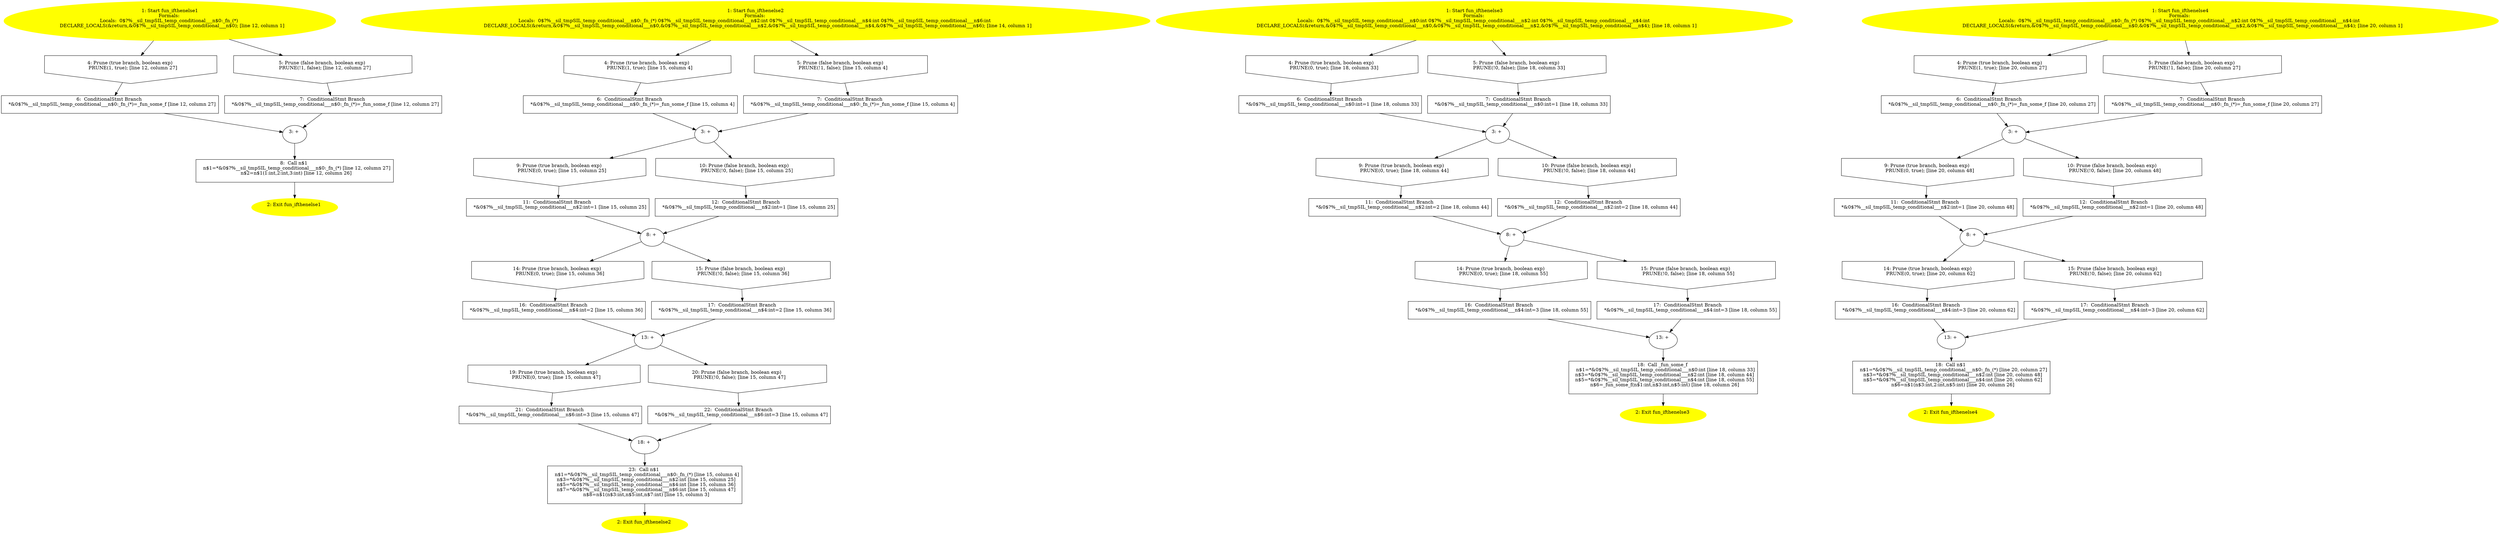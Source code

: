 /* @generated */
digraph cfg {
"fun_ifthenelse1.6d810dc9f25b2ded52969d35a73b5fb3_1" [label="1: Start fun_ifthenelse1\nFormals: \nLocals:  0$?%__sil_tmpSIL_temp_conditional___n$0:_fn_(*) \n   DECLARE_LOCALS(&return,&0$?%__sil_tmpSIL_temp_conditional___n$0); [line 12, column 1]\n " color=yellow style=filled]
	

	 "fun_ifthenelse1.6d810dc9f25b2ded52969d35a73b5fb3_1" -> "fun_ifthenelse1.6d810dc9f25b2ded52969d35a73b5fb3_4" ;
	 "fun_ifthenelse1.6d810dc9f25b2ded52969d35a73b5fb3_1" -> "fun_ifthenelse1.6d810dc9f25b2ded52969d35a73b5fb3_5" ;
"fun_ifthenelse1.6d810dc9f25b2ded52969d35a73b5fb3_2" [label="2: Exit fun_ifthenelse1 \n  " color=yellow style=filled]
	

"fun_ifthenelse1.6d810dc9f25b2ded52969d35a73b5fb3_3" [label="3: + \n  " ]
	

	 "fun_ifthenelse1.6d810dc9f25b2ded52969d35a73b5fb3_3" -> "fun_ifthenelse1.6d810dc9f25b2ded52969d35a73b5fb3_8" ;
"fun_ifthenelse1.6d810dc9f25b2ded52969d35a73b5fb3_4" [label="4: Prune (true branch, boolean exp) \n   PRUNE(1, true); [line 12, column 27]\n " shape="invhouse"]
	

	 "fun_ifthenelse1.6d810dc9f25b2ded52969d35a73b5fb3_4" -> "fun_ifthenelse1.6d810dc9f25b2ded52969d35a73b5fb3_6" ;
"fun_ifthenelse1.6d810dc9f25b2ded52969d35a73b5fb3_5" [label="5: Prune (false branch, boolean exp) \n   PRUNE(!1, false); [line 12, column 27]\n " shape="invhouse"]
	

	 "fun_ifthenelse1.6d810dc9f25b2ded52969d35a73b5fb3_5" -> "fun_ifthenelse1.6d810dc9f25b2ded52969d35a73b5fb3_7" ;
"fun_ifthenelse1.6d810dc9f25b2ded52969d35a73b5fb3_6" [label="6:  ConditionalStmt Branch \n   *&0$?%__sil_tmpSIL_temp_conditional___n$0:_fn_(*)=_fun_some_f [line 12, column 27]\n " shape="box"]
	

	 "fun_ifthenelse1.6d810dc9f25b2ded52969d35a73b5fb3_6" -> "fun_ifthenelse1.6d810dc9f25b2ded52969d35a73b5fb3_3" ;
"fun_ifthenelse1.6d810dc9f25b2ded52969d35a73b5fb3_7" [label="7:  ConditionalStmt Branch \n   *&0$?%__sil_tmpSIL_temp_conditional___n$0:_fn_(*)=_fun_some_f [line 12, column 27]\n " shape="box"]
	

	 "fun_ifthenelse1.6d810dc9f25b2ded52969d35a73b5fb3_7" -> "fun_ifthenelse1.6d810dc9f25b2ded52969d35a73b5fb3_3" ;
"fun_ifthenelse1.6d810dc9f25b2ded52969d35a73b5fb3_8" [label="8:  Call n$1 \n   n$1=*&0$?%__sil_tmpSIL_temp_conditional___n$0:_fn_(*) [line 12, column 27]\n  n$2=n$1(1:int,2:int,3:int) [line 12, column 26]\n " shape="box"]
	

	 "fun_ifthenelse1.6d810dc9f25b2ded52969d35a73b5fb3_8" -> "fun_ifthenelse1.6d810dc9f25b2ded52969d35a73b5fb3_2" ;
"fun_ifthenelse2.d4d0fea4695ba22ddab12e33d11e81f2_1" [label="1: Start fun_ifthenelse2\nFormals: \nLocals:  0$?%__sil_tmpSIL_temp_conditional___n$0:_fn_(*) 0$?%__sil_tmpSIL_temp_conditional___n$2:int 0$?%__sil_tmpSIL_temp_conditional___n$4:int 0$?%__sil_tmpSIL_temp_conditional___n$6:int \n   DECLARE_LOCALS(&return,&0$?%__sil_tmpSIL_temp_conditional___n$0,&0$?%__sil_tmpSIL_temp_conditional___n$2,&0$?%__sil_tmpSIL_temp_conditional___n$4,&0$?%__sil_tmpSIL_temp_conditional___n$6); [line 14, column 1]\n " color=yellow style=filled]
	

	 "fun_ifthenelse2.d4d0fea4695ba22ddab12e33d11e81f2_1" -> "fun_ifthenelse2.d4d0fea4695ba22ddab12e33d11e81f2_4" ;
	 "fun_ifthenelse2.d4d0fea4695ba22ddab12e33d11e81f2_1" -> "fun_ifthenelse2.d4d0fea4695ba22ddab12e33d11e81f2_5" ;
"fun_ifthenelse2.d4d0fea4695ba22ddab12e33d11e81f2_2" [label="2: Exit fun_ifthenelse2 \n  " color=yellow style=filled]
	

"fun_ifthenelse2.d4d0fea4695ba22ddab12e33d11e81f2_3" [label="3: + \n  " ]
	

	 "fun_ifthenelse2.d4d0fea4695ba22ddab12e33d11e81f2_3" -> "fun_ifthenelse2.d4d0fea4695ba22ddab12e33d11e81f2_9" ;
	 "fun_ifthenelse2.d4d0fea4695ba22ddab12e33d11e81f2_3" -> "fun_ifthenelse2.d4d0fea4695ba22ddab12e33d11e81f2_10" ;
"fun_ifthenelse2.d4d0fea4695ba22ddab12e33d11e81f2_4" [label="4: Prune (true branch, boolean exp) \n   PRUNE(1, true); [line 15, column 4]\n " shape="invhouse"]
	

	 "fun_ifthenelse2.d4d0fea4695ba22ddab12e33d11e81f2_4" -> "fun_ifthenelse2.d4d0fea4695ba22ddab12e33d11e81f2_6" ;
"fun_ifthenelse2.d4d0fea4695ba22ddab12e33d11e81f2_5" [label="5: Prune (false branch, boolean exp) \n   PRUNE(!1, false); [line 15, column 4]\n " shape="invhouse"]
	

	 "fun_ifthenelse2.d4d0fea4695ba22ddab12e33d11e81f2_5" -> "fun_ifthenelse2.d4d0fea4695ba22ddab12e33d11e81f2_7" ;
"fun_ifthenelse2.d4d0fea4695ba22ddab12e33d11e81f2_6" [label="6:  ConditionalStmt Branch \n   *&0$?%__sil_tmpSIL_temp_conditional___n$0:_fn_(*)=_fun_some_f [line 15, column 4]\n " shape="box"]
	

	 "fun_ifthenelse2.d4d0fea4695ba22ddab12e33d11e81f2_6" -> "fun_ifthenelse2.d4d0fea4695ba22ddab12e33d11e81f2_3" ;
"fun_ifthenelse2.d4d0fea4695ba22ddab12e33d11e81f2_7" [label="7:  ConditionalStmt Branch \n   *&0$?%__sil_tmpSIL_temp_conditional___n$0:_fn_(*)=_fun_some_f [line 15, column 4]\n " shape="box"]
	

	 "fun_ifthenelse2.d4d0fea4695ba22ddab12e33d11e81f2_7" -> "fun_ifthenelse2.d4d0fea4695ba22ddab12e33d11e81f2_3" ;
"fun_ifthenelse2.d4d0fea4695ba22ddab12e33d11e81f2_8" [label="8: + \n  " ]
	

	 "fun_ifthenelse2.d4d0fea4695ba22ddab12e33d11e81f2_8" -> "fun_ifthenelse2.d4d0fea4695ba22ddab12e33d11e81f2_14" ;
	 "fun_ifthenelse2.d4d0fea4695ba22ddab12e33d11e81f2_8" -> "fun_ifthenelse2.d4d0fea4695ba22ddab12e33d11e81f2_15" ;
"fun_ifthenelse2.d4d0fea4695ba22ddab12e33d11e81f2_9" [label="9: Prune (true branch, boolean exp) \n   PRUNE(0, true); [line 15, column 25]\n " shape="invhouse"]
	

	 "fun_ifthenelse2.d4d0fea4695ba22ddab12e33d11e81f2_9" -> "fun_ifthenelse2.d4d0fea4695ba22ddab12e33d11e81f2_11" ;
"fun_ifthenelse2.d4d0fea4695ba22ddab12e33d11e81f2_10" [label="10: Prune (false branch, boolean exp) \n   PRUNE(!0, false); [line 15, column 25]\n " shape="invhouse"]
	

	 "fun_ifthenelse2.d4d0fea4695ba22ddab12e33d11e81f2_10" -> "fun_ifthenelse2.d4d0fea4695ba22ddab12e33d11e81f2_12" ;
"fun_ifthenelse2.d4d0fea4695ba22ddab12e33d11e81f2_11" [label="11:  ConditionalStmt Branch \n   *&0$?%__sil_tmpSIL_temp_conditional___n$2:int=1 [line 15, column 25]\n " shape="box"]
	

	 "fun_ifthenelse2.d4d0fea4695ba22ddab12e33d11e81f2_11" -> "fun_ifthenelse2.d4d0fea4695ba22ddab12e33d11e81f2_8" ;
"fun_ifthenelse2.d4d0fea4695ba22ddab12e33d11e81f2_12" [label="12:  ConditionalStmt Branch \n   *&0$?%__sil_tmpSIL_temp_conditional___n$2:int=1 [line 15, column 25]\n " shape="box"]
	

	 "fun_ifthenelse2.d4d0fea4695ba22ddab12e33d11e81f2_12" -> "fun_ifthenelse2.d4d0fea4695ba22ddab12e33d11e81f2_8" ;
"fun_ifthenelse2.d4d0fea4695ba22ddab12e33d11e81f2_13" [label="13: + \n  " ]
	

	 "fun_ifthenelse2.d4d0fea4695ba22ddab12e33d11e81f2_13" -> "fun_ifthenelse2.d4d0fea4695ba22ddab12e33d11e81f2_19" ;
	 "fun_ifthenelse2.d4d0fea4695ba22ddab12e33d11e81f2_13" -> "fun_ifthenelse2.d4d0fea4695ba22ddab12e33d11e81f2_20" ;
"fun_ifthenelse2.d4d0fea4695ba22ddab12e33d11e81f2_14" [label="14: Prune (true branch, boolean exp) \n   PRUNE(0, true); [line 15, column 36]\n " shape="invhouse"]
	

	 "fun_ifthenelse2.d4d0fea4695ba22ddab12e33d11e81f2_14" -> "fun_ifthenelse2.d4d0fea4695ba22ddab12e33d11e81f2_16" ;
"fun_ifthenelse2.d4d0fea4695ba22ddab12e33d11e81f2_15" [label="15: Prune (false branch, boolean exp) \n   PRUNE(!0, false); [line 15, column 36]\n " shape="invhouse"]
	

	 "fun_ifthenelse2.d4d0fea4695ba22ddab12e33d11e81f2_15" -> "fun_ifthenelse2.d4d0fea4695ba22ddab12e33d11e81f2_17" ;
"fun_ifthenelse2.d4d0fea4695ba22ddab12e33d11e81f2_16" [label="16:  ConditionalStmt Branch \n   *&0$?%__sil_tmpSIL_temp_conditional___n$4:int=2 [line 15, column 36]\n " shape="box"]
	

	 "fun_ifthenelse2.d4d0fea4695ba22ddab12e33d11e81f2_16" -> "fun_ifthenelse2.d4d0fea4695ba22ddab12e33d11e81f2_13" ;
"fun_ifthenelse2.d4d0fea4695ba22ddab12e33d11e81f2_17" [label="17:  ConditionalStmt Branch \n   *&0$?%__sil_tmpSIL_temp_conditional___n$4:int=2 [line 15, column 36]\n " shape="box"]
	

	 "fun_ifthenelse2.d4d0fea4695ba22ddab12e33d11e81f2_17" -> "fun_ifthenelse2.d4d0fea4695ba22ddab12e33d11e81f2_13" ;
"fun_ifthenelse2.d4d0fea4695ba22ddab12e33d11e81f2_18" [label="18: + \n  " ]
	

	 "fun_ifthenelse2.d4d0fea4695ba22ddab12e33d11e81f2_18" -> "fun_ifthenelse2.d4d0fea4695ba22ddab12e33d11e81f2_23" ;
"fun_ifthenelse2.d4d0fea4695ba22ddab12e33d11e81f2_19" [label="19: Prune (true branch, boolean exp) \n   PRUNE(0, true); [line 15, column 47]\n " shape="invhouse"]
	

	 "fun_ifthenelse2.d4d0fea4695ba22ddab12e33d11e81f2_19" -> "fun_ifthenelse2.d4d0fea4695ba22ddab12e33d11e81f2_21" ;
"fun_ifthenelse2.d4d0fea4695ba22ddab12e33d11e81f2_20" [label="20: Prune (false branch, boolean exp) \n   PRUNE(!0, false); [line 15, column 47]\n " shape="invhouse"]
	

	 "fun_ifthenelse2.d4d0fea4695ba22ddab12e33d11e81f2_20" -> "fun_ifthenelse2.d4d0fea4695ba22ddab12e33d11e81f2_22" ;
"fun_ifthenelse2.d4d0fea4695ba22ddab12e33d11e81f2_21" [label="21:  ConditionalStmt Branch \n   *&0$?%__sil_tmpSIL_temp_conditional___n$6:int=3 [line 15, column 47]\n " shape="box"]
	

	 "fun_ifthenelse2.d4d0fea4695ba22ddab12e33d11e81f2_21" -> "fun_ifthenelse2.d4d0fea4695ba22ddab12e33d11e81f2_18" ;
"fun_ifthenelse2.d4d0fea4695ba22ddab12e33d11e81f2_22" [label="22:  ConditionalStmt Branch \n   *&0$?%__sil_tmpSIL_temp_conditional___n$6:int=3 [line 15, column 47]\n " shape="box"]
	

	 "fun_ifthenelse2.d4d0fea4695ba22ddab12e33d11e81f2_22" -> "fun_ifthenelse2.d4d0fea4695ba22ddab12e33d11e81f2_18" ;
"fun_ifthenelse2.d4d0fea4695ba22ddab12e33d11e81f2_23" [label="23:  Call n$1 \n   n$1=*&0$?%__sil_tmpSIL_temp_conditional___n$0:_fn_(*) [line 15, column 4]\n  n$3=*&0$?%__sil_tmpSIL_temp_conditional___n$2:int [line 15, column 25]\n  n$5=*&0$?%__sil_tmpSIL_temp_conditional___n$4:int [line 15, column 36]\n  n$7=*&0$?%__sil_tmpSIL_temp_conditional___n$6:int [line 15, column 47]\n  n$8=n$1(n$3:int,n$5:int,n$7:int) [line 15, column 3]\n " shape="box"]
	

	 "fun_ifthenelse2.d4d0fea4695ba22ddab12e33d11e81f2_23" -> "fun_ifthenelse2.d4d0fea4695ba22ddab12e33d11e81f2_2" ;
"fun_ifthenelse3.c62f5c24a34473fea151d2d63cdc87c6_1" [label="1: Start fun_ifthenelse3\nFormals: \nLocals:  0$?%__sil_tmpSIL_temp_conditional___n$0:int 0$?%__sil_tmpSIL_temp_conditional___n$2:int 0$?%__sil_tmpSIL_temp_conditional___n$4:int \n   DECLARE_LOCALS(&return,&0$?%__sil_tmpSIL_temp_conditional___n$0,&0$?%__sil_tmpSIL_temp_conditional___n$2,&0$?%__sil_tmpSIL_temp_conditional___n$4); [line 18, column 1]\n " color=yellow style=filled]
	

	 "fun_ifthenelse3.c62f5c24a34473fea151d2d63cdc87c6_1" -> "fun_ifthenelse3.c62f5c24a34473fea151d2d63cdc87c6_4" ;
	 "fun_ifthenelse3.c62f5c24a34473fea151d2d63cdc87c6_1" -> "fun_ifthenelse3.c62f5c24a34473fea151d2d63cdc87c6_5" ;
"fun_ifthenelse3.c62f5c24a34473fea151d2d63cdc87c6_2" [label="2: Exit fun_ifthenelse3 \n  " color=yellow style=filled]
	

"fun_ifthenelse3.c62f5c24a34473fea151d2d63cdc87c6_3" [label="3: + \n  " ]
	

	 "fun_ifthenelse3.c62f5c24a34473fea151d2d63cdc87c6_3" -> "fun_ifthenelse3.c62f5c24a34473fea151d2d63cdc87c6_9" ;
	 "fun_ifthenelse3.c62f5c24a34473fea151d2d63cdc87c6_3" -> "fun_ifthenelse3.c62f5c24a34473fea151d2d63cdc87c6_10" ;
"fun_ifthenelse3.c62f5c24a34473fea151d2d63cdc87c6_4" [label="4: Prune (true branch, boolean exp) \n   PRUNE(0, true); [line 18, column 33]\n " shape="invhouse"]
	

	 "fun_ifthenelse3.c62f5c24a34473fea151d2d63cdc87c6_4" -> "fun_ifthenelse3.c62f5c24a34473fea151d2d63cdc87c6_6" ;
"fun_ifthenelse3.c62f5c24a34473fea151d2d63cdc87c6_5" [label="5: Prune (false branch, boolean exp) \n   PRUNE(!0, false); [line 18, column 33]\n " shape="invhouse"]
	

	 "fun_ifthenelse3.c62f5c24a34473fea151d2d63cdc87c6_5" -> "fun_ifthenelse3.c62f5c24a34473fea151d2d63cdc87c6_7" ;
"fun_ifthenelse3.c62f5c24a34473fea151d2d63cdc87c6_6" [label="6:  ConditionalStmt Branch \n   *&0$?%__sil_tmpSIL_temp_conditional___n$0:int=1 [line 18, column 33]\n " shape="box"]
	

	 "fun_ifthenelse3.c62f5c24a34473fea151d2d63cdc87c6_6" -> "fun_ifthenelse3.c62f5c24a34473fea151d2d63cdc87c6_3" ;
"fun_ifthenelse3.c62f5c24a34473fea151d2d63cdc87c6_7" [label="7:  ConditionalStmt Branch \n   *&0$?%__sil_tmpSIL_temp_conditional___n$0:int=1 [line 18, column 33]\n " shape="box"]
	

	 "fun_ifthenelse3.c62f5c24a34473fea151d2d63cdc87c6_7" -> "fun_ifthenelse3.c62f5c24a34473fea151d2d63cdc87c6_3" ;
"fun_ifthenelse3.c62f5c24a34473fea151d2d63cdc87c6_8" [label="8: + \n  " ]
	

	 "fun_ifthenelse3.c62f5c24a34473fea151d2d63cdc87c6_8" -> "fun_ifthenelse3.c62f5c24a34473fea151d2d63cdc87c6_14" ;
	 "fun_ifthenelse3.c62f5c24a34473fea151d2d63cdc87c6_8" -> "fun_ifthenelse3.c62f5c24a34473fea151d2d63cdc87c6_15" ;
"fun_ifthenelse3.c62f5c24a34473fea151d2d63cdc87c6_9" [label="9: Prune (true branch, boolean exp) \n   PRUNE(0, true); [line 18, column 44]\n " shape="invhouse"]
	

	 "fun_ifthenelse3.c62f5c24a34473fea151d2d63cdc87c6_9" -> "fun_ifthenelse3.c62f5c24a34473fea151d2d63cdc87c6_11" ;
"fun_ifthenelse3.c62f5c24a34473fea151d2d63cdc87c6_10" [label="10: Prune (false branch, boolean exp) \n   PRUNE(!0, false); [line 18, column 44]\n " shape="invhouse"]
	

	 "fun_ifthenelse3.c62f5c24a34473fea151d2d63cdc87c6_10" -> "fun_ifthenelse3.c62f5c24a34473fea151d2d63cdc87c6_12" ;
"fun_ifthenelse3.c62f5c24a34473fea151d2d63cdc87c6_11" [label="11:  ConditionalStmt Branch \n   *&0$?%__sil_tmpSIL_temp_conditional___n$2:int=2 [line 18, column 44]\n " shape="box"]
	

	 "fun_ifthenelse3.c62f5c24a34473fea151d2d63cdc87c6_11" -> "fun_ifthenelse3.c62f5c24a34473fea151d2d63cdc87c6_8" ;
"fun_ifthenelse3.c62f5c24a34473fea151d2d63cdc87c6_12" [label="12:  ConditionalStmt Branch \n   *&0$?%__sil_tmpSIL_temp_conditional___n$2:int=2 [line 18, column 44]\n " shape="box"]
	

	 "fun_ifthenelse3.c62f5c24a34473fea151d2d63cdc87c6_12" -> "fun_ifthenelse3.c62f5c24a34473fea151d2d63cdc87c6_8" ;
"fun_ifthenelse3.c62f5c24a34473fea151d2d63cdc87c6_13" [label="13: + \n  " ]
	

	 "fun_ifthenelse3.c62f5c24a34473fea151d2d63cdc87c6_13" -> "fun_ifthenelse3.c62f5c24a34473fea151d2d63cdc87c6_18" ;
"fun_ifthenelse3.c62f5c24a34473fea151d2d63cdc87c6_14" [label="14: Prune (true branch, boolean exp) \n   PRUNE(0, true); [line 18, column 55]\n " shape="invhouse"]
	

	 "fun_ifthenelse3.c62f5c24a34473fea151d2d63cdc87c6_14" -> "fun_ifthenelse3.c62f5c24a34473fea151d2d63cdc87c6_16" ;
"fun_ifthenelse3.c62f5c24a34473fea151d2d63cdc87c6_15" [label="15: Prune (false branch, boolean exp) \n   PRUNE(!0, false); [line 18, column 55]\n " shape="invhouse"]
	

	 "fun_ifthenelse3.c62f5c24a34473fea151d2d63cdc87c6_15" -> "fun_ifthenelse3.c62f5c24a34473fea151d2d63cdc87c6_17" ;
"fun_ifthenelse3.c62f5c24a34473fea151d2d63cdc87c6_16" [label="16:  ConditionalStmt Branch \n   *&0$?%__sil_tmpSIL_temp_conditional___n$4:int=3 [line 18, column 55]\n " shape="box"]
	

	 "fun_ifthenelse3.c62f5c24a34473fea151d2d63cdc87c6_16" -> "fun_ifthenelse3.c62f5c24a34473fea151d2d63cdc87c6_13" ;
"fun_ifthenelse3.c62f5c24a34473fea151d2d63cdc87c6_17" [label="17:  ConditionalStmt Branch \n   *&0$?%__sil_tmpSIL_temp_conditional___n$4:int=3 [line 18, column 55]\n " shape="box"]
	

	 "fun_ifthenelse3.c62f5c24a34473fea151d2d63cdc87c6_17" -> "fun_ifthenelse3.c62f5c24a34473fea151d2d63cdc87c6_13" ;
"fun_ifthenelse3.c62f5c24a34473fea151d2d63cdc87c6_18" [label="18:  Call _fun_some_f \n   n$1=*&0$?%__sil_tmpSIL_temp_conditional___n$0:int [line 18, column 33]\n  n$3=*&0$?%__sil_tmpSIL_temp_conditional___n$2:int [line 18, column 44]\n  n$5=*&0$?%__sil_tmpSIL_temp_conditional___n$4:int [line 18, column 55]\n  n$6=_fun_some_f(n$1:int,n$3:int,n$5:int) [line 18, column 26]\n " shape="box"]
	

	 "fun_ifthenelse3.c62f5c24a34473fea151d2d63cdc87c6_18" -> "fun_ifthenelse3.c62f5c24a34473fea151d2d63cdc87c6_2" ;
"fun_ifthenelse4.2a63e61081ad44f4f9aca9d47562827d_1" [label="1: Start fun_ifthenelse4\nFormals: \nLocals:  0$?%__sil_tmpSIL_temp_conditional___n$0:_fn_(*) 0$?%__sil_tmpSIL_temp_conditional___n$2:int 0$?%__sil_tmpSIL_temp_conditional___n$4:int \n   DECLARE_LOCALS(&return,&0$?%__sil_tmpSIL_temp_conditional___n$0,&0$?%__sil_tmpSIL_temp_conditional___n$2,&0$?%__sil_tmpSIL_temp_conditional___n$4); [line 20, column 1]\n " color=yellow style=filled]
	

	 "fun_ifthenelse4.2a63e61081ad44f4f9aca9d47562827d_1" -> "fun_ifthenelse4.2a63e61081ad44f4f9aca9d47562827d_4" ;
	 "fun_ifthenelse4.2a63e61081ad44f4f9aca9d47562827d_1" -> "fun_ifthenelse4.2a63e61081ad44f4f9aca9d47562827d_5" ;
"fun_ifthenelse4.2a63e61081ad44f4f9aca9d47562827d_2" [label="2: Exit fun_ifthenelse4 \n  " color=yellow style=filled]
	

"fun_ifthenelse4.2a63e61081ad44f4f9aca9d47562827d_3" [label="3: + \n  " ]
	

	 "fun_ifthenelse4.2a63e61081ad44f4f9aca9d47562827d_3" -> "fun_ifthenelse4.2a63e61081ad44f4f9aca9d47562827d_9" ;
	 "fun_ifthenelse4.2a63e61081ad44f4f9aca9d47562827d_3" -> "fun_ifthenelse4.2a63e61081ad44f4f9aca9d47562827d_10" ;
"fun_ifthenelse4.2a63e61081ad44f4f9aca9d47562827d_4" [label="4: Prune (true branch, boolean exp) \n   PRUNE(1, true); [line 20, column 27]\n " shape="invhouse"]
	

	 "fun_ifthenelse4.2a63e61081ad44f4f9aca9d47562827d_4" -> "fun_ifthenelse4.2a63e61081ad44f4f9aca9d47562827d_6" ;
"fun_ifthenelse4.2a63e61081ad44f4f9aca9d47562827d_5" [label="5: Prune (false branch, boolean exp) \n   PRUNE(!1, false); [line 20, column 27]\n " shape="invhouse"]
	

	 "fun_ifthenelse4.2a63e61081ad44f4f9aca9d47562827d_5" -> "fun_ifthenelse4.2a63e61081ad44f4f9aca9d47562827d_7" ;
"fun_ifthenelse4.2a63e61081ad44f4f9aca9d47562827d_6" [label="6:  ConditionalStmt Branch \n   *&0$?%__sil_tmpSIL_temp_conditional___n$0:_fn_(*)=_fun_some_f [line 20, column 27]\n " shape="box"]
	

	 "fun_ifthenelse4.2a63e61081ad44f4f9aca9d47562827d_6" -> "fun_ifthenelse4.2a63e61081ad44f4f9aca9d47562827d_3" ;
"fun_ifthenelse4.2a63e61081ad44f4f9aca9d47562827d_7" [label="7:  ConditionalStmt Branch \n   *&0$?%__sil_tmpSIL_temp_conditional___n$0:_fn_(*)=_fun_some_f [line 20, column 27]\n " shape="box"]
	

	 "fun_ifthenelse4.2a63e61081ad44f4f9aca9d47562827d_7" -> "fun_ifthenelse4.2a63e61081ad44f4f9aca9d47562827d_3" ;
"fun_ifthenelse4.2a63e61081ad44f4f9aca9d47562827d_8" [label="8: + \n  " ]
	

	 "fun_ifthenelse4.2a63e61081ad44f4f9aca9d47562827d_8" -> "fun_ifthenelse4.2a63e61081ad44f4f9aca9d47562827d_14" ;
	 "fun_ifthenelse4.2a63e61081ad44f4f9aca9d47562827d_8" -> "fun_ifthenelse4.2a63e61081ad44f4f9aca9d47562827d_15" ;
"fun_ifthenelse4.2a63e61081ad44f4f9aca9d47562827d_9" [label="9: Prune (true branch, boolean exp) \n   PRUNE(0, true); [line 20, column 48]\n " shape="invhouse"]
	

	 "fun_ifthenelse4.2a63e61081ad44f4f9aca9d47562827d_9" -> "fun_ifthenelse4.2a63e61081ad44f4f9aca9d47562827d_11" ;
"fun_ifthenelse4.2a63e61081ad44f4f9aca9d47562827d_10" [label="10: Prune (false branch, boolean exp) \n   PRUNE(!0, false); [line 20, column 48]\n " shape="invhouse"]
	

	 "fun_ifthenelse4.2a63e61081ad44f4f9aca9d47562827d_10" -> "fun_ifthenelse4.2a63e61081ad44f4f9aca9d47562827d_12" ;
"fun_ifthenelse4.2a63e61081ad44f4f9aca9d47562827d_11" [label="11:  ConditionalStmt Branch \n   *&0$?%__sil_tmpSIL_temp_conditional___n$2:int=1 [line 20, column 48]\n " shape="box"]
	

	 "fun_ifthenelse4.2a63e61081ad44f4f9aca9d47562827d_11" -> "fun_ifthenelse4.2a63e61081ad44f4f9aca9d47562827d_8" ;
"fun_ifthenelse4.2a63e61081ad44f4f9aca9d47562827d_12" [label="12:  ConditionalStmt Branch \n   *&0$?%__sil_tmpSIL_temp_conditional___n$2:int=1 [line 20, column 48]\n " shape="box"]
	

	 "fun_ifthenelse4.2a63e61081ad44f4f9aca9d47562827d_12" -> "fun_ifthenelse4.2a63e61081ad44f4f9aca9d47562827d_8" ;
"fun_ifthenelse4.2a63e61081ad44f4f9aca9d47562827d_13" [label="13: + \n  " ]
	

	 "fun_ifthenelse4.2a63e61081ad44f4f9aca9d47562827d_13" -> "fun_ifthenelse4.2a63e61081ad44f4f9aca9d47562827d_18" ;
"fun_ifthenelse4.2a63e61081ad44f4f9aca9d47562827d_14" [label="14: Prune (true branch, boolean exp) \n   PRUNE(0, true); [line 20, column 62]\n " shape="invhouse"]
	

	 "fun_ifthenelse4.2a63e61081ad44f4f9aca9d47562827d_14" -> "fun_ifthenelse4.2a63e61081ad44f4f9aca9d47562827d_16" ;
"fun_ifthenelse4.2a63e61081ad44f4f9aca9d47562827d_15" [label="15: Prune (false branch, boolean exp) \n   PRUNE(!0, false); [line 20, column 62]\n " shape="invhouse"]
	

	 "fun_ifthenelse4.2a63e61081ad44f4f9aca9d47562827d_15" -> "fun_ifthenelse4.2a63e61081ad44f4f9aca9d47562827d_17" ;
"fun_ifthenelse4.2a63e61081ad44f4f9aca9d47562827d_16" [label="16:  ConditionalStmt Branch \n   *&0$?%__sil_tmpSIL_temp_conditional___n$4:int=3 [line 20, column 62]\n " shape="box"]
	

	 "fun_ifthenelse4.2a63e61081ad44f4f9aca9d47562827d_16" -> "fun_ifthenelse4.2a63e61081ad44f4f9aca9d47562827d_13" ;
"fun_ifthenelse4.2a63e61081ad44f4f9aca9d47562827d_17" [label="17:  ConditionalStmt Branch \n   *&0$?%__sil_tmpSIL_temp_conditional___n$4:int=3 [line 20, column 62]\n " shape="box"]
	

	 "fun_ifthenelse4.2a63e61081ad44f4f9aca9d47562827d_17" -> "fun_ifthenelse4.2a63e61081ad44f4f9aca9d47562827d_13" ;
"fun_ifthenelse4.2a63e61081ad44f4f9aca9d47562827d_18" [label="18:  Call n$1 \n   n$1=*&0$?%__sil_tmpSIL_temp_conditional___n$0:_fn_(*) [line 20, column 27]\n  n$3=*&0$?%__sil_tmpSIL_temp_conditional___n$2:int [line 20, column 48]\n  n$5=*&0$?%__sil_tmpSIL_temp_conditional___n$4:int [line 20, column 62]\n  n$6=n$1(n$3:int,2:int,n$5:int) [line 20, column 26]\n " shape="box"]
	

	 "fun_ifthenelse4.2a63e61081ad44f4f9aca9d47562827d_18" -> "fun_ifthenelse4.2a63e61081ad44f4f9aca9d47562827d_2" ;
}
